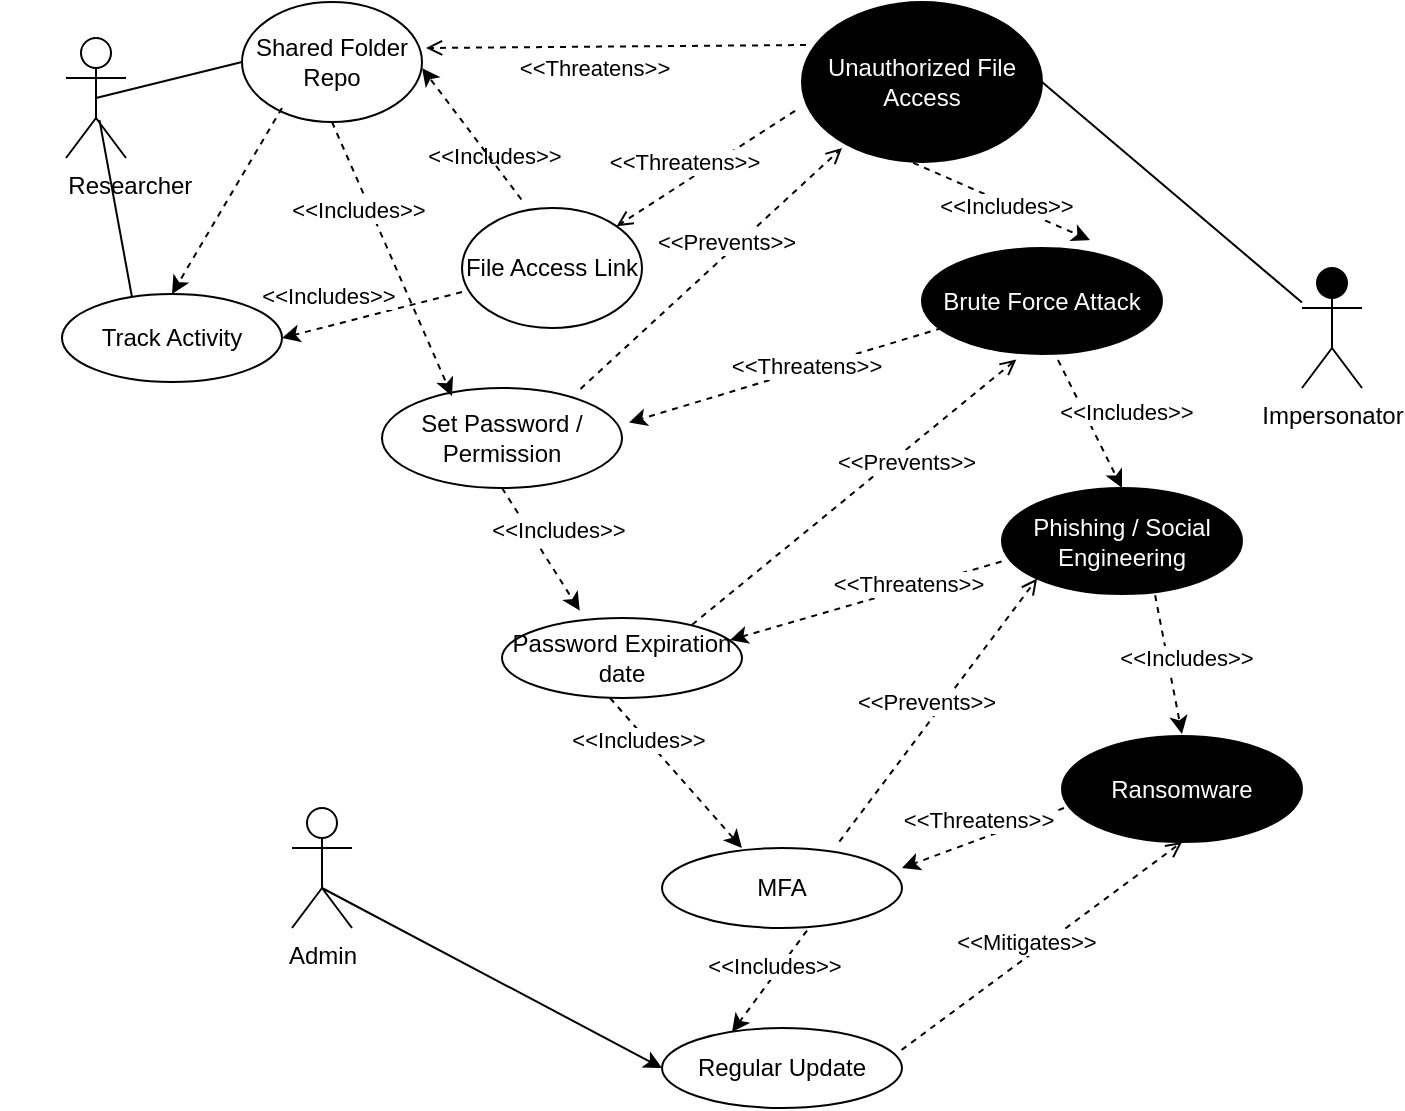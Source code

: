 <mxfile version="24.7.16">
  <diagram id="7q6WzZqFf9v9yzIv_zda" name="Use case">
    <mxGraphModel dx="1358" dy="565" grid="1" gridSize="10" guides="1" tooltips="1" connect="1" arrows="1" fold="1" page="1" pageScale="1" pageWidth="850" pageHeight="1100" math="0" shadow="0">
      <root>
        <mxCell id="0" />
        <mxCell id="1" parent="0" />
        <mxCell id="SSoZlEEdxV4zL4xD8buy-2" value="&amp;nbsp;&amp;nbsp;&amp;nbsp;&amp;nbsp;&amp;nbsp;&amp;nbsp;&amp;nbsp;&amp;nbsp;&amp;nbsp; Researcher" style="shape=umlActor;verticalLabelPosition=bottom;verticalAlign=top;html=1;outlineConnect=0;fillColor=#FFFFFF;" parent="1" vertex="1">
          <mxGeometry x="102" y="175" width="30" height="60" as="geometry" />
        </mxCell>
        <mxCell id="SSoZlEEdxV4zL4xD8buy-3" value="" style="endArrow=none;html=1;exitX=0.5;exitY=0.5;exitDx=0;exitDy=0;exitPerimeter=0;entryX=0;entryY=0.5;entryDx=0;entryDy=0;" parent="1" edge="1" target="SSoZlEEdxV4zL4xD8buy-4" source="SSoZlEEdxV4zL4xD8buy-2">
          <mxGeometry width="50" height="50" relative="1" as="geometry">
            <mxPoint x="110" y="212" as="sourcePoint" />
            <mxPoint x="200" y="212" as="targetPoint" />
          </mxGeometry>
        </mxCell>
        <mxCell id="okeo2Aa4OqrN3XAgRoa3-2" style="rounded=1;orthogonalLoop=1;jettySize=auto;html=1;dashed=1;strokeWidth=1;endFill=0;endArrow=open;exitX=0.792;exitY=0.084;exitDx=0;exitDy=0;entryX=0.393;entryY=1.052;entryDx=0;entryDy=0;entryPerimeter=0;exitPerimeter=0;" parent="1" source="QrRaKI6YHNApYZS7EBK--49" target="QrRaKI6YHNApYZS7EBK--21" edge="1">
          <mxGeometry relative="1" as="geometry">
            <mxPoint x="480.0" y="467.06" as="sourcePoint" />
            <mxPoint x="600" y="392.94" as="targetPoint" />
          </mxGeometry>
        </mxCell>
        <mxCell id="SSoZlEEdxV4zL4xD8buy-4" value="Shared Folder Repo" style="ellipse;whiteSpace=wrap;html=1;fillColor=#FFFFFF;" parent="1" vertex="1">
          <mxGeometry x="190" y="157" width="90" height="60" as="geometry" />
        </mxCell>
        <mxCell id="SSoZlEEdxV4zL4xD8buy-5" value="Regular Update" style="ellipse;whiteSpace=wrap;html=1;fillColor=#FFFFFF;" parent="1" vertex="1">
          <mxGeometry x="400" y="670" width="120" height="40" as="geometry" />
        </mxCell>
        <mxCell id="okeo2Aa4OqrN3XAgRoa3-1" value="Track Activity" style="ellipse;whiteSpace=wrap;html=1;" parent="1" vertex="1">
          <mxGeometry x="100" y="303" width="110" height="44" as="geometry" />
        </mxCell>
        <mxCell id="okeo2Aa4OqrN3XAgRoa3-4" value="Impersonator" style="shape=umlActor;verticalLabelPosition=bottom;verticalAlign=top;html=1;outlineConnect=0;fillColor=#000000;" parent="1" vertex="1">
          <mxGeometry x="720" y="290" width="30" height="60" as="geometry" />
        </mxCell>
        <mxCell id="okeo2Aa4OqrN3XAgRoa3-5" style="rounded=0;orthogonalLoop=1;jettySize=auto;html=1;dashed=1;endArrow=open;endFill=0;strokeWidth=1;" parent="1" edge="1">
          <mxGeometry relative="1" as="geometry">
            <mxPoint x="282" y="180" as="targetPoint" />
            <mxPoint x="472" y="178.5" as="sourcePoint" />
          </mxGeometry>
        </mxCell>
        <mxCell id="okeo2Aa4OqrN3XAgRoa3-6" value="&amp;lt;&amp;lt;Threatens&amp;gt;&amp;gt;" style="edgeLabel;html=1;align=center;verticalAlign=middle;resizable=0;points=[];" parent="okeo2Aa4OqrN3XAgRoa3-5" vertex="1" connectable="0">
          <mxGeometry x="0.114" y="1" relative="1" as="geometry">
            <mxPoint y="9" as="offset" />
          </mxGeometry>
        </mxCell>
        <mxCell id="QrRaKI6YHNApYZS7EBK--2" value="Set Password / Permission" style="ellipse;whiteSpace=wrap;html=1;" vertex="1" parent="1">
          <mxGeometry x="260" y="350" width="120" height="50" as="geometry" />
        </mxCell>
        <mxCell id="okeo2Aa4OqrN3XAgRoa3-7" value="Unauthorized File Access" style="ellipse;whiteSpace=wrap;html=1;fillColor=#000000;fontColor=#FFFFFF;" parent="1" vertex="1">
          <mxGeometry x="470" y="157" width="120" height="80" as="geometry" />
        </mxCell>
        <mxCell id="QrRaKI6YHNApYZS7EBK--12" value="" style="endArrow=none;html=1;rounded=0;entryX=0.318;entryY=0.034;entryDx=0;entryDy=0;entryPerimeter=0;exitX=0.558;exitY=0.684;exitDx=0;exitDy=0;exitPerimeter=0;" edge="1" parent="1" source="SSoZlEEdxV4zL4xD8buy-2" target="okeo2Aa4OqrN3XAgRoa3-1">
          <mxGeometry width="50" height="50" relative="1" as="geometry">
            <mxPoint x="100" y="210" as="sourcePoint" />
            <mxPoint x="220" y="320" as="targetPoint" />
          </mxGeometry>
        </mxCell>
        <mxCell id="QrRaKI6YHNApYZS7EBK--15" value="File Access Link" style="ellipse;whiteSpace=wrap;html=1;fillColor=#FFFFFF;" vertex="1" parent="1">
          <mxGeometry x="300" y="260" width="90" height="60" as="geometry" />
        </mxCell>
        <mxCell id="QrRaKI6YHNApYZS7EBK--17" value="&amp;lt;&amp;lt;Includes&amp;gt;&amp;gt;" style="edgeLabel;html=1;align=center;verticalAlign=middle;resizable=0;points=[];" vertex="1" connectable="0" parent="1">
          <mxGeometry x="309.996" y="235" as="geometry">
            <mxPoint x="6" y="-1" as="offset" />
          </mxGeometry>
        </mxCell>
        <mxCell id="QrRaKI6YHNApYZS7EBK--21" value="Brute Force Attack" style="ellipse;whiteSpace=wrap;html=1;fillColor=#000000;fontColor=#FFFFFF;" vertex="1" parent="1">
          <mxGeometry x="530" y="280" width="120" height="53" as="geometry" />
        </mxCell>
        <mxCell id="QrRaKI6YHNApYZS7EBK--22" value="" style="endArrow=classic;html=1;rounded=0;entryX=0.7;entryY=-0.075;entryDx=0;entryDy=0;entryPerimeter=0;exitX=0.417;exitY=0.975;exitDx=0;exitDy=0;exitPerimeter=0;dashed=1;" edge="1" parent="1" source="okeo2Aa4OqrN3XAgRoa3-7" target="QrRaKI6YHNApYZS7EBK--21">
          <mxGeometry width="50" height="50" relative="1" as="geometry">
            <mxPoint x="580" y="170" as="sourcePoint" />
            <mxPoint x="630" y="120" as="targetPoint" />
          </mxGeometry>
        </mxCell>
        <mxCell id="QrRaKI6YHNApYZS7EBK--23" value="&amp;lt;&amp;lt;Includes&amp;gt;&amp;gt;" style="edgeLabel;html=1;align=center;verticalAlign=middle;resizable=0;points=[];" vertex="1" connectable="0" parent="1">
          <mxGeometry x="589.996" y="260" as="geometry">
            <mxPoint x="-18" y="-1" as="offset" />
          </mxGeometry>
        </mxCell>
        <mxCell id="QrRaKI6YHNApYZS7EBK--26" style="rounded=1;orthogonalLoop=1;jettySize=auto;html=1;dashed=1;strokeWidth=1;endFill=0;endArrow=open;exitX=0.827;exitY=0.009;exitDx=0;exitDy=0;exitPerimeter=0;" edge="1" parent="1" source="QrRaKI6YHNApYZS7EBK--2">
          <mxGeometry relative="1" as="geometry">
            <mxPoint x="388" y="445" as="sourcePoint" />
            <mxPoint x="490" y="230" as="targetPoint" />
          </mxGeometry>
        </mxCell>
        <mxCell id="QrRaKI6YHNApYZS7EBK--27" value="&amp;lt;&amp;lt;Prevents&amp;gt;&amp;gt;" style="edgeLabel;html=1;align=center;verticalAlign=middle;resizable=0;points=[];" vertex="1" connectable="0" parent="1">
          <mxGeometry x="439.996" y="280" as="geometry">
            <mxPoint x="-8" y="-3" as="offset" />
          </mxGeometry>
        </mxCell>
        <mxCell id="QrRaKI6YHNApYZS7EBK--30" value="Phishing / Social Engineering" style="ellipse;whiteSpace=wrap;html=1;fillColor=#000000;fontColor=#FFFFFF;" vertex="1" parent="1">
          <mxGeometry x="570" y="400" width="120" height="53" as="geometry" />
        </mxCell>
        <mxCell id="QrRaKI6YHNApYZS7EBK--31" value="" style="endArrow=classic;html=1;rounded=0;entryX=0.324;entryY=-0.092;entryDx=0;entryDy=0;entryPerimeter=0;dashed=1;exitX=0.5;exitY=1;exitDx=0;exitDy=0;" edge="1" parent="1" source="QrRaKI6YHNApYZS7EBK--2" target="QrRaKI6YHNApYZS7EBK--49">
          <mxGeometry width="50" height="50" relative="1" as="geometry">
            <mxPoint x="350" y="400" as="sourcePoint" />
            <mxPoint x="410" y="450" as="targetPoint" />
          </mxGeometry>
        </mxCell>
        <mxCell id="QrRaKI6YHNApYZS7EBK--32" value="" style="endArrow=classic;html=1;rounded=0;dashed=1;exitX=0.5;exitY=1;exitDx=0;exitDy=0;" edge="1" parent="1" source="SSoZlEEdxV4zL4xD8buy-4">
          <mxGeometry width="50" height="50" relative="1" as="geometry">
            <mxPoint x="245" y="250" as="sourcePoint" />
            <mxPoint x="295" y="354" as="targetPoint" />
          </mxGeometry>
        </mxCell>
        <mxCell id="QrRaKI6YHNApYZS7EBK--33" value="" style="endArrow=classic;html=1;rounded=0;dashed=1;exitX=0.33;exitY=-0.071;exitDx=0;exitDy=0;exitPerimeter=0;" edge="1" parent="1" source="QrRaKI6YHNApYZS7EBK--15">
          <mxGeometry width="50" height="50" relative="1" as="geometry">
            <mxPoint x="340" y="270" as="sourcePoint" />
            <mxPoint x="280" y="190" as="targetPoint" />
          </mxGeometry>
        </mxCell>
        <mxCell id="QrRaKI6YHNApYZS7EBK--34" value="" style="endArrow=classic;html=1;rounded=0;dashed=1;entryX=1;entryY=0.5;entryDx=0;entryDy=0;" edge="1" parent="1" target="okeo2Aa4OqrN3XAgRoa3-1">
          <mxGeometry width="50" height="50" relative="1" as="geometry">
            <mxPoint x="300" y="302" as="sourcePoint" />
            <mxPoint x="230" y="302" as="targetPoint" />
          </mxGeometry>
        </mxCell>
        <mxCell id="QrRaKI6YHNApYZS7EBK--35" value="&amp;lt;&amp;lt;Includes&amp;gt;&amp;gt;" style="edgeLabel;html=1;align=center;verticalAlign=middle;resizable=0;points=[];" vertex="1" connectable="0" parent="1">
          <mxGeometry x="244.996" y="303" as="geometry">
            <mxPoint x="-12" y="1" as="offset" />
          </mxGeometry>
        </mxCell>
        <mxCell id="QrRaKI6YHNApYZS7EBK--36" value="" style="endArrow=classic;html=1;rounded=0;dashed=1;entryX=0.5;entryY=0;entryDx=0;entryDy=0;" edge="1" parent="1" target="okeo2Aa4OqrN3XAgRoa3-1">
          <mxGeometry width="50" height="50" relative="1" as="geometry">
            <mxPoint x="210" y="210" as="sourcePoint" />
            <mxPoint x="200" y="300" as="targetPoint" />
          </mxGeometry>
        </mxCell>
        <mxCell id="QrRaKI6YHNApYZS7EBK--37" style="rounded=0;orthogonalLoop=1;jettySize=auto;html=1;dashed=1;endArrow=open;endFill=0;strokeWidth=1;exitX=-0.029;exitY=0.68;exitDx=0;exitDy=0;exitPerimeter=0;" edge="1" parent="1" source="okeo2Aa4OqrN3XAgRoa3-7" target="QrRaKI6YHNApYZS7EBK--15">
          <mxGeometry relative="1" as="geometry">
            <mxPoint x="292" y="195" as="targetPoint" />
            <mxPoint x="482" y="193.5" as="sourcePoint" />
          </mxGeometry>
        </mxCell>
        <mxCell id="QrRaKI6YHNApYZS7EBK--38" value="&amp;lt;&amp;lt;Threatens&amp;gt;&amp;gt;" style="edgeLabel;html=1;align=center;verticalAlign=middle;resizable=0;points=[];" vertex="1" connectable="0" parent="QrRaKI6YHNApYZS7EBK--37">
          <mxGeometry x="0.114" y="1" relative="1" as="geometry">
            <mxPoint x="-7" y="-8" as="offset" />
          </mxGeometry>
        </mxCell>
        <mxCell id="QrRaKI6YHNApYZS7EBK--39" value="" style="endArrow=classic;html=1;rounded=0;entryX=1.029;entryY=0.346;entryDx=0;entryDy=0;entryPerimeter=0;dashed=1;" edge="1" parent="1" target="QrRaKI6YHNApYZS7EBK--2">
          <mxGeometry width="50" height="50" relative="1" as="geometry">
            <mxPoint x="540" y="320" as="sourcePoint" />
            <mxPoint x="480" y="370" as="targetPoint" />
          </mxGeometry>
        </mxCell>
        <mxCell id="QrRaKI6YHNApYZS7EBK--40" value="&amp;lt;&amp;lt;Threatens&amp;gt;&amp;gt;" style="edgeLabel;html=1;align=center;verticalAlign=middle;resizable=0;points=[];" vertex="1" connectable="0" parent="1">
          <mxGeometry x="489.996" y="340" as="geometry">
            <mxPoint x="-18" y="-1" as="offset" />
          </mxGeometry>
        </mxCell>
        <mxCell id="QrRaKI6YHNApYZS7EBK--41" value="&amp;lt;&amp;lt;Includes&amp;gt;&amp;gt;" style="edgeLabel;html=1;align=center;verticalAlign=middle;resizable=0;points=[];" vertex="1" connectable="0" parent="1">
          <mxGeometry x="259.996" y="260" as="geometry">
            <mxPoint x="-12" y="1" as="offset" />
          </mxGeometry>
        </mxCell>
        <mxCell id="QrRaKI6YHNApYZS7EBK--42" value="&amp;lt;&amp;lt;Includes&amp;gt;&amp;gt;" style="edgeLabel;html=1;align=center;verticalAlign=middle;resizable=0;points=[];" vertex="1" connectable="0" parent="1">
          <mxGeometry x="359.996" y="420" as="geometry">
            <mxPoint x="-12" y="1" as="offset" />
          </mxGeometry>
        </mxCell>
        <mxCell id="QrRaKI6YHNApYZS7EBK--44" value="" style="endArrow=classic;html=1;rounded=0;entryX=0.5;entryY=0;entryDx=0;entryDy=0;exitX=0.417;exitY=0.975;exitDx=0;exitDy=0;exitPerimeter=0;dashed=1;" edge="1" parent="1" target="QrRaKI6YHNApYZS7EBK--30">
          <mxGeometry width="50" height="50" relative="1" as="geometry">
            <mxPoint x="598" y="336" as="sourcePoint" />
            <mxPoint x="692" y="379" as="targetPoint" />
          </mxGeometry>
        </mxCell>
        <mxCell id="QrRaKI6YHNApYZS7EBK--45" value="&amp;lt;&amp;lt;Includes&amp;gt;&amp;gt;" style="edgeLabel;html=1;align=center;verticalAlign=middle;resizable=0;points=[];" vertex="1" connectable="0" parent="1">
          <mxGeometry x="649.996" y="363" as="geometry">
            <mxPoint x="-18" y="-1" as="offset" />
          </mxGeometry>
        </mxCell>
        <mxCell id="QrRaKI6YHNApYZS7EBK--46" value="&amp;lt;&amp;lt;Prevents&amp;gt;&amp;gt;" style="edgeLabel;html=1;align=center;verticalAlign=middle;resizable=0;points=[];" vertex="1" connectable="0" parent="1">
          <mxGeometry x="529.996" y="390" as="geometry">
            <mxPoint x="-8" y="-3" as="offset" />
          </mxGeometry>
        </mxCell>
        <mxCell id="QrRaKI6YHNApYZS7EBK--47" style="rounded=1;orthogonalLoop=1;jettySize=auto;html=1;dashed=1;strokeWidth=1;endFill=0;endArrow=open;exitX=0.739;exitY=-0.08;exitDx=0;exitDy=0;entryX=0;entryY=1;entryDx=0;entryDy=0;exitPerimeter=0;" edge="1" parent="1" source="QrRaKI6YHNApYZS7EBK--61" target="QrRaKI6YHNApYZS7EBK--30">
          <mxGeometry relative="1" as="geometry">
            <mxPoint x="442" y="489" as="sourcePoint" />
            <mxPoint x="587" y="362" as="targetPoint" />
          </mxGeometry>
        </mxCell>
        <mxCell id="QrRaKI6YHNApYZS7EBK--48" value="&amp;lt;&amp;lt;Prevents&amp;gt;&amp;gt;" style="edgeLabel;html=1;align=center;verticalAlign=middle;resizable=0;points=[];" vertex="1" connectable="0" parent="1">
          <mxGeometry x="539.996" y="510" as="geometry">
            <mxPoint x="-8" y="-3" as="offset" />
          </mxGeometry>
        </mxCell>
        <mxCell id="QrRaKI6YHNApYZS7EBK--49" value="Password Expiration date" style="ellipse;whiteSpace=wrap;html=1;fillColor=#FFFFFF;" vertex="1" parent="1">
          <mxGeometry x="320" y="465" width="120" height="40" as="geometry" />
        </mxCell>
        <mxCell id="QrRaKI6YHNApYZS7EBK--51" value="" style="endArrow=classic;html=1;rounded=0;entryX=0.333;entryY=0;entryDx=0;entryDy=0;entryPerimeter=0;dashed=1;exitX=0.5;exitY=1;exitDx=0;exitDy=0;" edge="1" parent="1" target="QrRaKI6YHNApYZS7EBK--61">
          <mxGeometry width="50" height="50" relative="1" as="geometry">
            <mxPoint x="374" y="505" as="sourcePoint" />
            <mxPoint x="425" y="574" as="targetPoint" />
          </mxGeometry>
        </mxCell>
        <mxCell id="QrRaKI6YHNApYZS7EBK--52" value="&amp;lt;&amp;lt;Includes&amp;gt;&amp;gt;" style="edgeLabel;html=1;align=center;verticalAlign=middle;resizable=0;points=[];" vertex="1" connectable="0" parent="1">
          <mxGeometry x="399.996" y="525" as="geometry">
            <mxPoint x="-12" y="1" as="offset" />
          </mxGeometry>
        </mxCell>
        <mxCell id="QrRaKI6YHNApYZS7EBK--53" value="Ransomware" style="ellipse;whiteSpace=wrap;html=1;fillColor=#000000;fontColor=#FFFFFF;" vertex="1" parent="1">
          <mxGeometry x="600" y="524" width="120" height="53" as="geometry" />
        </mxCell>
        <mxCell id="QrRaKI6YHNApYZS7EBK--54" style="rounded=1;orthogonalLoop=1;jettySize=auto;html=1;dashed=1;strokeWidth=1;endFill=0;endArrow=open;exitX=0.998;exitY=0.275;exitDx=0;exitDy=0;entryX=0.5;entryY=1;entryDx=0;entryDy=0;exitPerimeter=0;" edge="1" parent="1" source="SSoZlEEdxV4zL4xD8buy-5" target="QrRaKI6YHNApYZS7EBK--53">
          <mxGeometry relative="1" as="geometry">
            <mxPoint x="520" y="600" as="sourcePoint" />
            <mxPoint x="597" y="455" as="targetPoint" />
          </mxGeometry>
        </mxCell>
        <mxCell id="QrRaKI6YHNApYZS7EBK--55" value="" style="endArrow=classic;html=1;rounded=0;entryX=1.029;entryY=0.346;entryDx=0;entryDy=0;entryPerimeter=0;dashed=1;exitX=-0.002;exitY=0.694;exitDx=0;exitDy=0;exitPerimeter=0;" edge="1" parent="1" source="QrRaKI6YHNApYZS7EBK--30">
          <mxGeometry width="50" height="50" relative="1" as="geometry">
            <mxPoint x="591" y="429" as="sourcePoint" />
            <mxPoint x="434" y="476" as="targetPoint" />
          </mxGeometry>
        </mxCell>
        <mxCell id="QrRaKI6YHNApYZS7EBK--56" value="&amp;lt;&amp;lt;Threatens&amp;gt;&amp;gt;" style="edgeLabel;html=1;align=center;verticalAlign=middle;resizable=0;points=[];" vertex="1" connectable="0" parent="1">
          <mxGeometry x="540.996" y="449" as="geometry">
            <mxPoint x="-18" y="-1" as="offset" />
          </mxGeometry>
        </mxCell>
        <mxCell id="QrRaKI6YHNApYZS7EBK--57" value="" style="endArrow=classic;html=1;rounded=0;entryX=0.5;entryY=0;entryDx=0;entryDy=0;exitX=0.638;exitY=1.012;exitDx=0;exitDy=0;exitPerimeter=0;dashed=1;" edge="1" parent="1" source="QrRaKI6YHNApYZS7EBK--30">
          <mxGeometry width="50" height="50" relative="1" as="geometry">
            <mxPoint x="628" y="459" as="sourcePoint" />
            <mxPoint x="660" y="523" as="targetPoint" />
          </mxGeometry>
        </mxCell>
        <mxCell id="QrRaKI6YHNApYZS7EBK--58" value="&amp;lt;&amp;lt;Includes&amp;gt;&amp;gt;" style="edgeLabel;html=1;align=center;verticalAlign=middle;resizable=0;points=[];" vertex="1" connectable="0" parent="1">
          <mxGeometry x="679.996" y="486" as="geometry">
            <mxPoint x="-18" y="-1" as="offset" />
          </mxGeometry>
        </mxCell>
        <mxCell id="QrRaKI6YHNApYZS7EBK--59" value="Admin" style="shape=umlActor;verticalLabelPosition=bottom;verticalAlign=top;html=1;outlineConnect=0;fillColor=#FFFFFF;" vertex="1" parent="1">
          <mxGeometry x="215" y="560" width="30" height="60" as="geometry" />
        </mxCell>
        <mxCell id="QrRaKI6YHNApYZS7EBK--60" value="" style="endArrow=classic;html=1;rounded=0;entryX=0;entryY=0.5;entryDx=0;entryDy=0;" edge="1" parent="1" target="SSoZlEEdxV4zL4xD8buy-5">
          <mxGeometry width="50" height="50" relative="1" as="geometry">
            <mxPoint x="230" y="600" as="sourcePoint" />
            <mxPoint x="400" y="660" as="targetPoint" />
          </mxGeometry>
        </mxCell>
        <mxCell id="QrRaKI6YHNApYZS7EBK--61" value="MFA" style="ellipse;whiteSpace=wrap;html=1;fillColor=#FFFFFF;" vertex="1" parent="1">
          <mxGeometry x="400" y="580" width="120" height="40" as="geometry" />
        </mxCell>
        <mxCell id="QrRaKI6YHNApYZS7EBK--62" value="" style="endArrow=classic;html=1;rounded=0;dashed=1;" edge="1" parent="1">
          <mxGeometry width="50" height="50" relative="1" as="geometry">
            <mxPoint x="601" y="560" as="sourcePoint" />
            <mxPoint x="520" y="590" as="targetPoint" />
          </mxGeometry>
        </mxCell>
        <mxCell id="QrRaKI6YHNApYZS7EBK--63" value="&amp;lt;&amp;lt;Threatens&amp;gt;&amp;gt;" style="edgeLabel;html=1;align=center;verticalAlign=middle;resizable=0;points=[];" vertex="1" connectable="0" parent="1">
          <mxGeometry x="569.996" y="577" as="geometry">
            <mxPoint x="-12" y="-11" as="offset" />
          </mxGeometry>
        </mxCell>
        <mxCell id="QrRaKI6YHNApYZS7EBK--64" value="&amp;lt;&amp;lt;Mitigates&amp;gt;&amp;gt;" style="edgeLabel;html=1;align=center;verticalAlign=middle;resizable=0;points=[];" vertex="1" connectable="0" parent="1">
          <mxGeometry x="589.996" y="630" as="geometry">
            <mxPoint x="-8" y="-3" as="offset" />
          </mxGeometry>
        </mxCell>
        <mxCell id="QrRaKI6YHNApYZS7EBK--65" value="" style="endArrow=none;html=1;rounded=0;exitX=1;exitY=0.5;exitDx=0;exitDy=0;" edge="1" parent="1" source="okeo2Aa4OqrN3XAgRoa3-7" target="okeo2Aa4OqrN3XAgRoa3-4">
          <mxGeometry width="50" height="50" relative="1" as="geometry">
            <mxPoint x="750" y="251" as="sourcePoint" />
            <mxPoint x="800" y="201" as="targetPoint" />
          </mxGeometry>
        </mxCell>
        <mxCell id="QrRaKI6YHNApYZS7EBK--68" value="" style="endArrow=classic;html=1;rounded=0;entryX=0.423;entryY=0.111;entryDx=0;entryDy=0;entryPerimeter=0;dashed=1;exitX=0.604;exitY=1.033;exitDx=0;exitDy=0;exitPerimeter=0;" edge="1" parent="1" source="QrRaKI6YHNApYZS7EBK--61">
          <mxGeometry width="50" height="50" relative="1" as="geometry">
            <mxPoint x="384" y="603" as="sourcePoint" />
            <mxPoint x="435" y="672" as="targetPoint" />
          </mxGeometry>
        </mxCell>
        <mxCell id="QrRaKI6YHNApYZS7EBK--69" value="&amp;lt;&amp;lt;Includes&amp;gt;&amp;gt;" style="edgeLabel;html=1;align=center;verticalAlign=middle;resizable=0;points=[];" vertex="1" connectable="0" parent="1">
          <mxGeometry x="467.996" y="638" as="geometry">
            <mxPoint x="-12" y="1" as="offset" />
          </mxGeometry>
        </mxCell>
      </root>
    </mxGraphModel>
  </diagram>
</mxfile>
